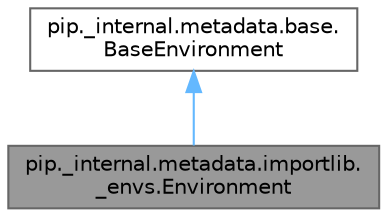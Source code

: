 digraph "pip._internal.metadata.importlib._envs.Environment"
{
 // LATEX_PDF_SIZE
  bgcolor="transparent";
  edge [fontname=Helvetica,fontsize=10,labelfontname=Helvetica,labelfontsize=10];
  node [fontname=Helvetica,fontsize=10,shape=box,height=0.2,width=0.4];
  Node1 [id="Node000001",label="pip._internal.metadata.importlib.\l_envs.Environment",height=0.2,width=0.4,color="gray40", fillcolor="grey60", style="filled", fontcolor="black",tooltip=" "];
  Node2 -> Node1 [id="edge2_Node000001_Node000002",dir="back",color="steelblue1",style="solid",tooltip=" "];
  Node2 [id="Node000002",label="pip._internal.metadata.base.\lBaseEnvironment",height=0.2,width=0.4,color="gray40", fillcolor="white", style="filled",URL="$d5/d8a/classpip_1_1__internal_1_1metadata_1_1base_1_1BaseEnvironment.html",tooltip=" "];
}
